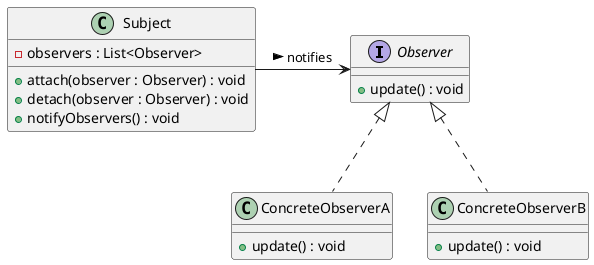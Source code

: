 @startuml ObserverPatternClassDiagram

interface Observer {
  +update() : void
}

class ConcreteObserverA implements Observer {
  +update() : void
}

class ConcreteObserverB implements Observer {
  +update() : void
}

class Subject {
  -observers : List<Observer>
  +attach(observer : Observer) : void
  +detach(observer : Observer) : void
  +notifyObservers() : void
}

Subject -right-> Observer : notifies >

@enduml